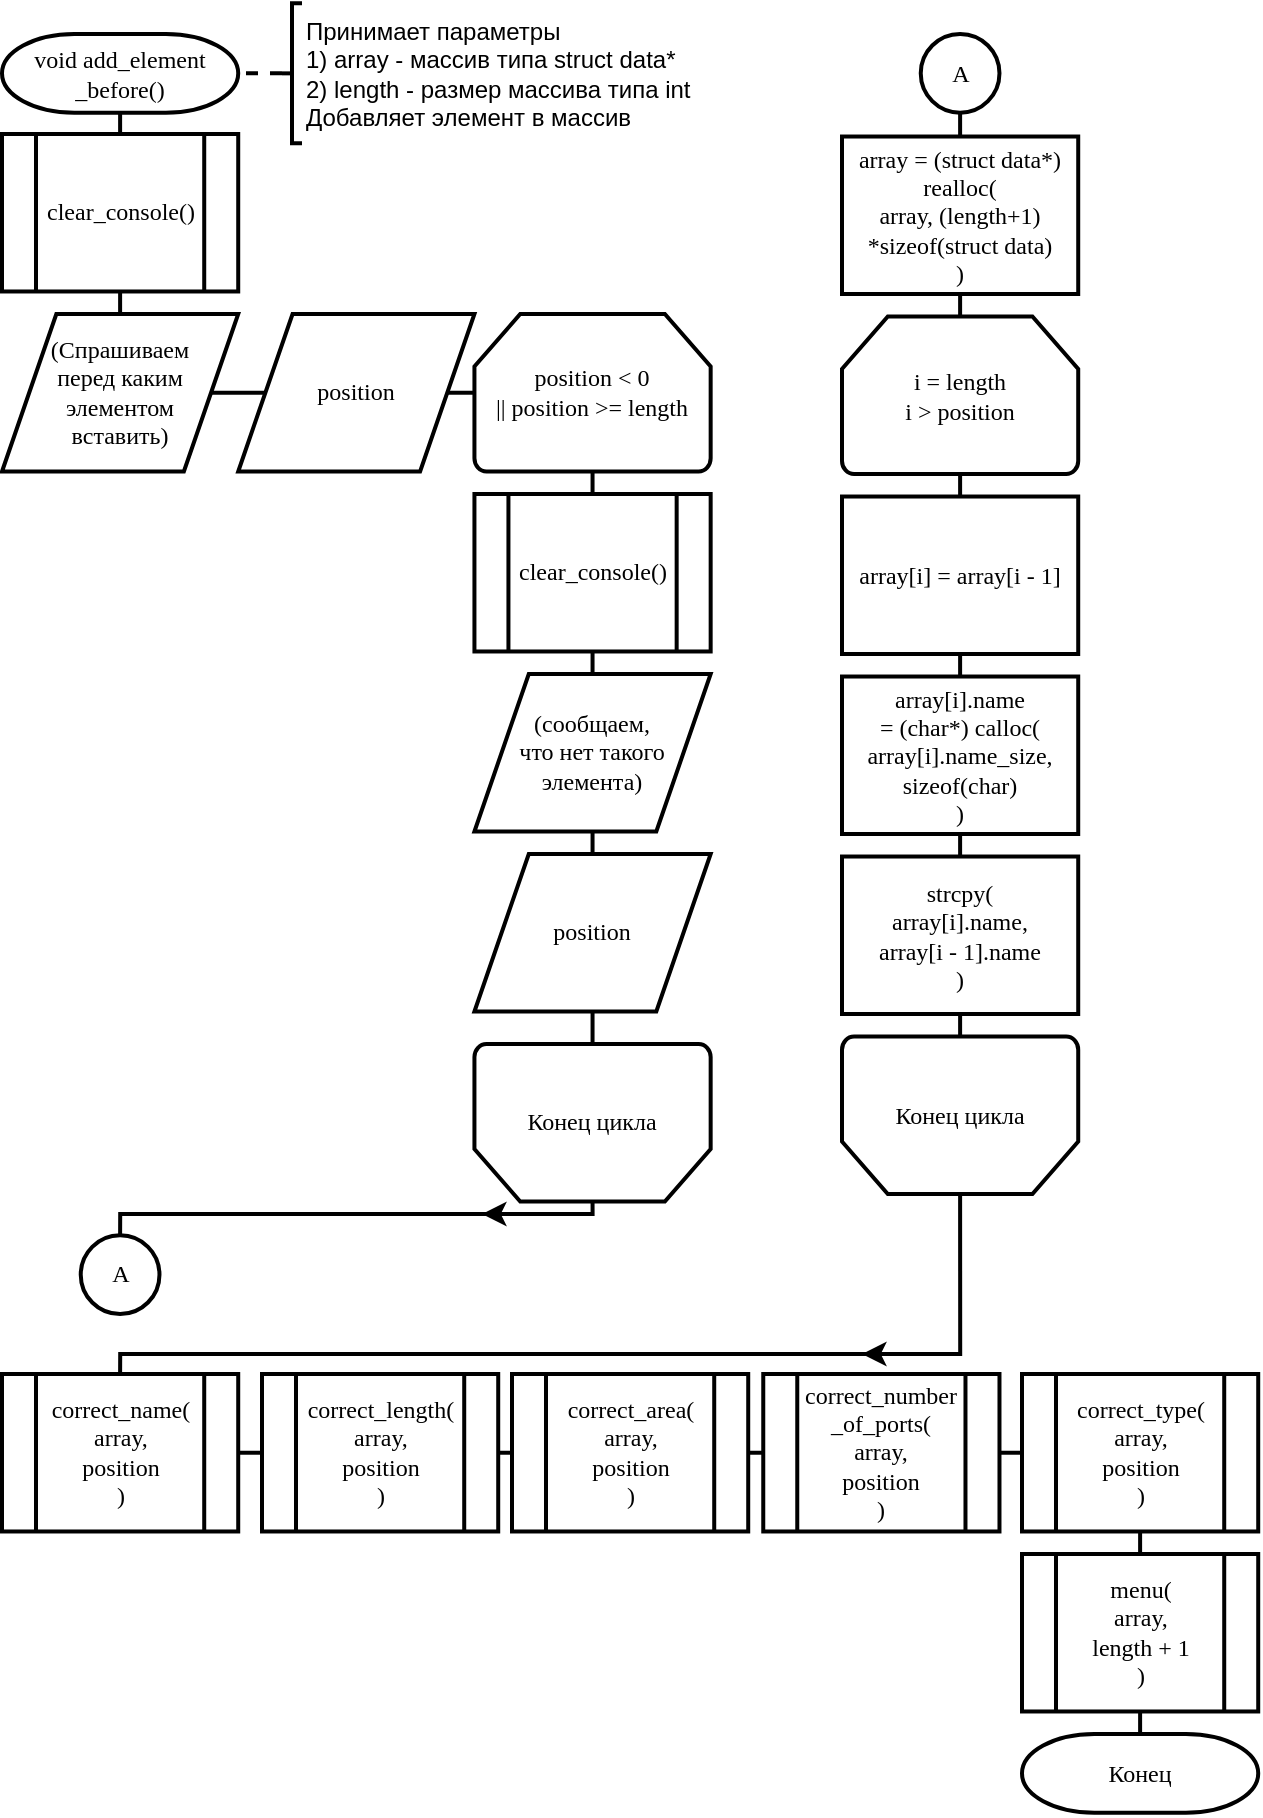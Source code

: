<mxfile version="13.0.3" type="device"><diagram id="2bG9vWspz8Ur6AId6F5W" name="Страница 1"><mxGraphModel dx="710" dy="412" grid="1" gridSize="10" guides="1" tooltips="1" connect="1" arrows="1" fold="1" page="1" pageScale="1" pageWidth="827" pageHeight="1169" math="0" shadow="0"><root><mxCell id="0"/><mxCell id="1" parent="0"/><mxCell id="Gahux410hYsi32GCuwhT-17" style="edgeStyle=orthogonalEdgeStyle;rounded=0;orthogonalLoop=1;jettySize=auto;html=1;exitX=0.5;exitY=1;exitDx=0;exitDy=0;exitPerimeter=0;entryX=0.5;entryY=0;entryDx=0;entryDy=0;endArrow=none;endFill=0;strokeWidth=2;" edge="1" parent="1" source="Gahux410hYsi32GCuwhT-1" target="Gahux410hYsi32GCuwhT-2"><mxGeometry relative="1" as="geometry"/></mxCell><mxCell id="Gahux410hYsi32GCuwhT-1" value="void add_element&lt;br&gt;_before()" style="strokeWidth=2;html=1;shape=mxgraph.flowchart.terminator;whiteSpace=wrap;rounded=0;fontFamily=Times New Roman;" vertex="1" parent="1"><mxGeometry x="40" y="40" width="118.11" height="39.37" as="geometry"/></mxCell><mxCell id="Gahux410hYsi32GCuwhT-18" style="edgeStyle=orthogonalEdgeStyle;rounded=0;orthogonalLoop=1;jettySize=auto;html=1;exitX=0.5;exitY=1;exitDx=0;exitDy=0;entryX=0.5;entryY=0;entryDx=0;entryDy=0;endArrow=none;endFill=0;strokeWidth=2;" edge="1" parent="1" source="Gahux410hYsi32GCuwhT-2" target="Gahux410hYsi32GCuwhT-3"><mxGeometry relative="1" as="geometry"/></mxCell><mxCell id="Gahux410hYsi32GCuwhT-2" value="clear_console()" style="verticalLabelPosition=middle;verticalAlign=middle;html=1;shape=process;whiteSpace=wrap;rounded=0;size=0.14;arcSize=6;strokeWidth=2;fontFamily=Times New Roman;labelPosition=center;align=center;" vertex="1" parent="1"><mxGeometry x="40" y="90" width="118.11" height="78.74" as="geometry"/></mxCell><mxCell id="Gahux410hYsi32GCuwhT-19" style="edgeStyle=orthogonalEdgeStyle;rounded=0;orthogonalLoop=1;jettySize=auto;html=1;exitX=1;exitY=0.5;exitDx=0;exitDy=0;entryX=0;entryY=0.5;entryDx=0;entryDy=0;endArrow=none;endFill=0;strokeWidth=2;" edge="1" parent="1" source="Gahux410hYsi32GCuwhT-3" target="Gahux410hYsi32GCuwhT-4"><mxGeometry relative="1" as="geometry"/></mxCell><mxCell id="Gahux410hYsi32GCuwhT-3" value="(Спрашиваем&lt;br&gt;перед каким элементом&lt;br&gt;вставить)" style="shape=parallelogram;html=1;strokeWidth=2;perimeter=parallelogramPerimeter;whiteSpace=wrap;rounded=0;arcSize=12;size=0.23;fontFamily=Times New Roman;" vertex="1" parent="1"><mxGeometry x="40" y="180" width="118.11" height="78.74" as="geometry"/></mxCell><mxCell id="Gahux410hYsi32GCuwhT-4" value="position" style="shape=parallelogram;html=1;strokeWidth=2;perimeter=parallelogramPerimeter;whiteSpace=wrap;rounded=0;arcSize=12;size=0.23;fontFamily=Times New Roman;" vertex="1" parent="1"><mxGeometry x="158.11" y="180" width="118.11" height="78.74" as="geometry"/></mxCell><mxCell id="Gahux410hYsi32GCuwhT-21" style="edgeStyle=orthogonalEdgeStyle;rounded=0;orthogonalLoop=1;jettySize=auto;html=1;exitX=0;exitY=0.5;exitDx=0;exitDy=0;exitPerimeter=0;entryX=1;entryY=0.5;entryDx=0;entryDy=0;endArrow=none;endFill=0;strokeWidth=2;" edge="1" parent="1" source="Gahux410hYsi32GCuwhT-5" target="Gahux410hYsi32GCuwhT-4"><mxGeometry relative="1" as="geometry"/></mxCell><mxCell id="Gahux410hYsi32GCuwhT-22" style="edgeStyle=orthogonalEdgeStyle;rounded=0;orthogonalLoop=1;jettySize=auto;html=1;exitX=0.5;exitY=1;exitDx=0;exitDy=0;exitPerimeter=0;entryX=0.5;entryY=0;entryDx=0;entryDy=0;endArrow=none;endFill=0;strokeWidth=2;" edge="1" parent="1" source="Gahux410hYsi32GCuwhT-5" target="Gahux410hYsi32GCuwhT-6"><mxGeometry relative="1" as="geometry"/></mxCell><mxCell id="Gahux410hYsi32GCuwhT-5" value="position &amp;lt; 0&lt;br&gt;|| position &amp;gt;= length" style="strokeWidth=2;html=1;shape=mxgraph.flowchart.loop_limit;whiteSpace=wrap;rounded=0;fontFamily=Times New Roman;" vertex="1" parent="1"><mxGeometry x="276.22" y="180" width="118.11" height="78.74" as="geometry"/></mxCell><mxCell id="Gahux410hYsi32GCuwhT-23" style="edgeStyle=orthogonalEdgeStyle;rounded=0;orthogonalLoop=1;jettySize=auto;html=1;exitX=0.5;exitY=1;exitDx=0;exitDy=0;entryX=0.5;entryY=0;entryDx=0;entryDy=0;endArrow=none;endFill=0;strokeWidth=2;" edge="1" parent="1" source="Gahux410hYsi32GCuwhT-6" target="Gahux410hYsi32GCuwhT-7"><mxGeometry relative="1" as="geometry"/></mxCell><mxCell id="Gahux410hYsi32GCuwhT-6" value="clear_console()" style="verticalLabelPosition=middle;verticalAlign=middle;html=1;shape=process;whiteSpace=wrap;rounded=0;size=0.14;arcSize=6;strokeWidth=2;fontFamily=Times New Roman;labelPosition=center;align=center;" vertex="1" parent="1"><mxGeometry x="276.22" y="270" width="118.11" height="78.74" as="geometry"/></mxCell><mxCell id="Gahux410hYsi32GCuwhT-25" style="edgeStyle=orthogonalEdgeStyle;rounded=0;orthogonalLoop=1;jettySize=auto;html=1;exitX=0.5;exitY=1;exitDx=0;exitDy=0;entryX=0.5;entryY=0;entryDx=0;entryDy=0;endArrow=none;endFill=0;strokeWidth=2;" edge="1" parent="1" source="Gahux410hYsi32GCuwhT-7" target="Gahux410hYsi32GCuwhT-8"><mxGeometry relative="1" as="geometry"/></mxCell><mxCell id="Gahux410hYsi32GCuwhT-7" value="(сообщаем,&lt;br&gt;что нет такого элемента)" style="shape=parallelogram;html=1;strokeWidth=2;perimeter=parallelogramPerimeter;whiteSpace=wrap;rounded=0;arcSize=12;size=0.23;fontFamily=Times New Roman;" vertex="1" parent="1"><mxGeometry x="276.22" y="360" width="118.11" height="78.74" as="geometry"/></mxCell><mxCell id="Gahux410hYsi32GCuwhT-26" style="edgeStyle=orthogonalEdgeStyle;rounded=0;orthogonalLoop=1;jettySize=auto;html=1;exitX=0.5;exitY=1;exitDx=0;exitDy=0;entryX=0.5;entryY=1;entryDx=0;entryDy=0;entryPerimeter=0;endArrow=none;endFill=0;strokeWidth=2;" edge="1" parent="1" source="Gahux410hYsi32GCuwhT-8" target="Gahux410hYsi32GCuwhT-9"><mxGeometry relative="1" as="geometry"/></mxCell><mxCell id="Gahux410hYsi32GCuwhT-8" value="position" style="shape=parallelogram;html=1;strokeWidth=2;perimeter=parallelogramPerimeter;whiteSpace=wrap;rounded=0;arcSize=12;size=0.23;fontFamily=Times New Roman;" vertex="1" parent="1"><mxGeometry x="276.22" y="450" width="118.11" height="78.74" as="geometry"/></mxCell><mxCell id="Gahux410hYsi32GCuwhT-28" style="edgeStyle=orthogonalEdgeStyle;rounded=0;orthogonalLoop=1;jettySize=auto;html=1;exitX=0.5;exitY=0;exitDx=0;exitDy=0;exitPerimeter=0;entryX=0.5;entryY=0;entryDx=0;entryDy=0;entryPerimeter=0;endArrow=none;endFill=0;strokeWidth=2;" edge="1" parent="1" source="Gahux410hYsi32GCuwhT-9" target="Gahux410hYsi32GCuwhT-27"><mxGeometry relative="1" as="geometry"><Array as="points"><mxPoint x="335" y="630"/><mxPoint x="99" y="630"/></Array></mxGeometry></mxCell><mxCell id="Gahux410hYsi32GCuwhT-9" value="Конец цикла" style="strokeWidth=2;html=1;shape=mxgraph.flowchart.loop_limit;whiteSpace=wrap;rounded=0;fontFamily=Times New Roman;flipV=1;" vertex="1" parent="1"><mxGeometry x="276.22" y="545" width="118.11" height="78.74" as="geometry"/></mxCell><mxCell id="Gahux410hYsi32GCuwhT-31" style="edgeStyle=orthogonalEdgeStyle;rounded=0;orthogonalLoop=1;jettySize=auto;html=1;exitX=0.5;exitY=1;exitDx=0;exitDy=0;entryX=0.5;entryY=0;entryDx=0;entryDy=0;entryPerimeter=0;endArrow=none;endFill=0;strokeWidth=2;" edge="1" parent="1" source="Gahux410hYsi32GCuwhT-10" target="Gahux410hYsi32GCuwhT-11"><mxGeometry relative="1" as="geometry"/></mxCell><mxCell id="Gahux410hYsi32GCuwhT-10" value="array = (struct data*) realloc(&lt;br&gt;array, (length+1)&lt;br&gt;*sizeof(struct data)&lt;br&gt;)" style="rounded=0;whiteSpace=wrap;html=1;absoluteArcSize=1;arcSize=14;strokeWidth=2;fontFamily=Times New Roman;" vertex="1" parent="1"><mxGeometry x="460" y="91.26" width="118.11" height="78.74" as="geometry"/></mxCell><mxCell id="Gahux410hYsi32GCuwhT-32" style="edgeStyle=orthogonalEdgeStyle;rounded=0;orthogonalLoop=1;jettySize=auto;html=1;exitX=0.5;exitY=1;exitDx=0;exitDy=0;exitPerimeter=0;entryX=0.5;entryY=0;entryDx=0;entryDy=0;endArrow=none;endFill=0;strokeWidth=2;" edge="1" parent="1" source="Gahux410hYsi32GCuwhT-11" target="Gahux410hYsi32GCuwhT-12"><mxGeometry relative="1" as="geometry"/></mxCell><mxCell id="Gahux410hYsi32GCuwhT-11" value="i = length&lt;br&gt;i &amp;gt; position" style="strokeWidth=2;html=1;shape=mxgraph.flowchart.loop_limit;whiteSpace=wrap;rounded=0;fontFamily=Times New Roman;" vertex="1" parent="1"><mxGeometry x="460" y="181.26" width="118.11" height="78.74" as="geometry"/></mxCell><mxCell id="Gahux410hYsi32GCuwhT-33" style="edgeStyle=orthogonalEdgeStyle;rounded=0;orthogonalLoop=1;jettySize=auto;html=1;exitX=0.5;exitY=1;exitDx=0;exitDy=0;entryX=0.5;entryY=0;entryDx=0;entryDy=0;endArrow=none;endFill=0;strokeWidth=2;" edge="1" parent="1" source="Gahux410hYsi32GCuwhT-12" target="Gahux410hYsi32GCuwhT-13"><mxGeometry relative="1" as="geometry"/></mxCell><mxCell id="Gahux410hYsi32GCuwhT-12" value="array[i] = array[i - 1]" style="rounded=0;whiteSpace=wrap;html=1;absoluteArcSize=1;arcSize=14;strokeWidth=2;fontFamily=Times New Roman;" vertex="1" parent="1"><mxGeometry x="460" y="271.26" width="118.11" height="78.74" as="geometry"/></mxCell><mxCell id="Gahux410hYsi32GCuwhT-34" style="edgeStyle=orthogonalEdgeStyle;rounded=0;orthogonalLoop=1;jettySize=auto;html=1;exitX=0.5;exitY=1;exitDx=0;exitDy=0;entryX=0.5;entryY=0;entryDx=0;entryDy=0;endArrow=none;endFill=0;strokeWidth=2;" edge="1" parent="1" source="Gahux410hYsi32GCuwhT-13" target="Gahux410hYsi32GCuwhT-14"><mxGeometry relative="1" as="geometry"/></mxCell><mxCell id="Gahux410hYsi32GCuwhT-13" value="array[i].name&lt;br&gt;= (char*) calloc(&lt;br&gt;array[i].name_size, sizeof(char)&lt;br&gt;)" style="rounded=0;whiteSpace=wrap;html=1;absoluteArcSize=1;arcSize=14;strokeWidth=2;fontFamily=Times New Roman;" vertex="1" parent="1"><mxGeometry x="460" y="361.26" width="118.11" height="78.74" as="geometry"/></mxCell><mxCell id="Gahux410hYsi32GCuwhT-35" style="edgeStyle=orthogonalEdgeStyle;rounded=0;orthogonalLoop=1;jettySize=auto;html=1;exitX=0.5;exitY=1;exitDx=0;exitDy=0;entryX=0.5;entryY=1;entryDx=0;entryDy=0;entryPerimeter=0;endArrow=none;endFill=0;strokeWidth=2;" edge="1" parent="1" source="Gahux410hYsi32GCuwhT-14" target="Gahux410hYsi32GCuwhT-15"><mxGeometry relative="1" as="geometry"/></mxCell><mxCell id="Gahux410hYsi32GCuwhT-14" value="strcpy(&lt;br&gt;array[i].name,&lt;br&gt;array[i - 1].name&lt;br&gt;)" style="rounded=0;whiteSpace=wrap;html=1;absoluteArcSize=1;arcSize=14;strokeWidth=2;fontFamily=Times New Roman;" vertex="1" parent="1"><mxGeometry x="460" y="451.26" width="118.11" height="78.74" as="geometry"/></mxCell><mxCell id="Gahux410hYsi32GCuwhT-44" style="edgeStyle=orthogonalEdgeStyle;rounded=0;orthogonalLoop=1;jettySize=auto;html=1;exitX=0.5;exitY=0;exitDx=0;exitDy=0;exitPerimeter=0;entryX=0.5;entryY=0;entryDx=0;entryDy=0;endArrow=none;endFill=0;strokeWidth=2;" edge="1" parent="1" source="Gahux410hYsi32GCuwhT-15" target="Gahux410hYsi32GCuwhT-37"><mxGeometry relative="1" as="geometry"><Array as="points"><mxPoint x="519" y="700"/><mxPoint x="99" y="700"/></Array></mxGeometry></mxCell><mxCell id="Gahux410hYsi32GCuwhT-15" value="Конец цикла" style="strokeWidth=2;html=1;shape=mxgraph.flowchart.loop_limit;whiteSpace=wrap;rounded=0;fontFamily=Times New Roman;flipV=1;" vertex="1" parent="1"><mxGeometry x="460" y="541.26" width="118.11" height="78.74" as="geometry"/></mxCell><mxCell id="Gahux410hYsi32GCuwhT-27" value="A" style="verticalLabelPosition=middle;verticalAlign=middle;html=1;shape=mxgraph.flowchart.on-page_reference;rounded=0;strokeWidth=2;fontFamily=Times New Roman;labelPosition=center;align=center;" vertex="1" parent="1"><mxGeometry x="79.37" y="640.63" width="39.37" height="39.37" as="geometry"/></mxCell><mxCell id="Gahux410hYsi32GCuwhT-30" style="edgeStyle=orthogonalEdgeStyle;rounded=0;orthogonalLoop=1;jettySize=auto;html=1;exitX=0.5;exitY=1;exitDx=0;exitDy=0;exitPerimeter=0;entryX=0.5;entryY=0;entryDx=0;entryDy=0;endArrow=none;endFill=0;strokeWidth=2;" edge="1" parent="1" source="Gahux410hYsi32GCuwhT-29" target="Gahux410hYsi32GCuwhT-10"><mxGeometry relative="1" as="geometry"/></mxCell><mxCell id="Gahux410hYsi32GCuwhT-29" value="A" style="verticalLabelPosition=middle;verticalAlign=middle;html=1;shape=mxgraph.flowchart.on-page_reference;rounded=0;strokeWidth=2;fontFamily=Times New Roman;labelPosition=center;align=center;" vertex="1" parent="1"><mxGeometry x="499.37" y="40" width="39.37" height="39.37" as="geometry"/></mxCell><mxCell id="Gahux410hYsi32GCuwhT-45" style="edgeStyle=orthogonalEdgeStyle;rounded=0;orthogonalLoop=1;jettySize=auto;html=1;exitX=1;exitY=0.5;exitDx=0;exitDy=0;entryX=0;entryY=0.5;entryDx=0;entryDy=0;endArrow=none;endFill=0;strokeWidth=2;" edge="1" parent="1" source="Gahux410hYsi32GCuwhT-37" target="Gahux410hYsi32GCuwhT-38"><mxGeometry relative="1" as="geometry"/></mxCell><mxCell id="Gahux410hYsi32GCuwhT-37" value="correct_name(&lt;br&gt;array,&lt;br&gt;position&lt;br&gt;)" style="verticalLabelPosition=middle;verticalAlign=middle;html=1;shape=process;whiteSpace=wrap;rounded=0;size=0.14;arcSize=6;strokeWidth=2;fontFamily=Times New Roman;labelPosition=center;align=center;" vertex="1" parent="1"><mxGeometry x="40" y="710" width="118.11" height="78.74" as="geometry"/></mxCell><mxCell id="Gahux410hYsi32GCuwhT-46" style="edgeStyle=orthogonalEdgeStyle;rounded=0;orthogonalLoop=1;jettySize=auto;html=1;exitX=1;exitY=0.5;exitDx=0;exitDy=0;entryX=0;entryY=0.5;entryDx=0;entryDy=0;endArrow=none;endFill=0;strokeWidth=2;" edge="1" parent="1" source="Gahux410hYsi32GCuwhT-38" target="Gahux410hYsi32GCuwhT-39"><mxGeometry relative="1" as="geometry"/></mxCell><mxCell id="Gahux410hYsi32GCuwhT-38" value="correct_length(&lt;br&gt;array,&lt;br&gt;position&lt;br&gt;)" style="verticalLabelPosition=middle;verticalAlign=middle;html=1;shape=process;whiteSpace=wrap;rounded=0;size=0.14;arcSize=6;strokeWidth=2;fontFamily=Times New Roman;labelPosition=center;align=center;" vertex="1" parent="1"><mxGeometry x="170" y="710" width="118.11" height="78.74" as="geometry"/></mxCell><mxCell id="Gahux410hYsi32GCuwhT-47" style="edgeStyle=orthogonalEdgeStyle;rounded=0;orthogonalLoop=1;jettySize=auto;html=1;exitX=1;exitY=0.5;exitDx=0;exitDy=0;entryX=0;entryY=0.5;entryDx=0;entryDy=0;endArrow=none;endFill=0;strokeWidth=2;" edge="1" parent="1" source="Gahux410hYsi32GCuwhT-39" target="Gahux410hYsi32GCuwhT-40"><mxGeometry relative="1" as="geometry"/></mxCell><mxCell id="Gahux410hYsi32GCuwhT-39" value="correct_area(&lt;br&gt;array,&lt;br&gt;position&lt;br&gt;)" style="verticalLabelPosition=middle;verticalAlign=middle;html=1;shape=process;whiteSpace=wrap;rounded=0;size=0.14;arcSize=6;strokeWidth=2;fontFamily=Times New Roman;labelPosition=center;align=center;" vertex="1" parent="1"><mxGeometry x="295" y="710" width="118.11" height="78.74" as="geometry"/></mxCell><mxCell id="Gahux410hYsi32GCuwhT-48" style="edgeStyle=orthogonalEdgeStyle;rounded=0;orthogonalLoop=1;jettySize=auto;html=1;exitX=1;exitY=0.5;exitDx=0;exitDy=0;entryX=0;entryY=0.5;entryDx=0;entryDy=0;endArrow=none;endFill=0;strokeWidth=2;" edge="1" parent="1" source="Gahux410hYsi32GCuwhT-40" target="Gahux410hYsi32GCuwhT-41"><mxGeometry relative="1" as="geometry"/></mxCell><mxCell id="Gahux410hYsi32GCuwhT-40" value="correct_number&lt;br&gt;_of_ports(&lt;br&gt;array,&lt;br&gt;position&lt;br&gt;)" style="verticalLabelPosition=middle;verticalAlign=middle;html=1;shape=process;whiteSpace=wrap;rounded=0;size=0.14;arcSize=6;strokeWidth=2;fontFamily=Times New Roman;labelPosition=center;align=center;" vertex="1" parent="1"><mxGeometry x="420.63" y="710" width="118.11" height="78.74" as="geometry"/></mxCell><mxCell id="Gahux410hYsi32GCuwhT-49" style="edgeStyle=orthogonalEdgeStyle;rounded=0;orthogonalLoop=1;jettySize=auto;html=1;exitX=0.5;exitY=1;exitDx=0;exitDy=0;entryX=0.5;entryY=0;entryDx=0;entryDy=0;endArrow=none;endFill=0;strokeWidth=2;" edge="1" parent="1" source="Gahux410hYsi32GCuwhT-41" target="Gahux410hYsi32GCuwhT-42"><mxGeometry relative="1" as="geometry"/></mxCell><mxCell id="Gahux410hYsi32GCuwhT-41" value="correct_type(&lt;br&gt;array,&lt;br&gt;position&lt;br&gt;)" style="verticalLabelPosition=middle;verticalAlign=middle;html=1;shape=process;whiteSpace=wrap;rounded=0;size=0.14;arcSize=6;strokeWidth=2;fontFamily=Times New Roman;labelPosition=center;align=center;" vertex="1" parent="1"><mxGeometry x="550" y="710" width="118.11" height="78.74" as="geometry"/></mxCell><mxCell id="Gahux410hYsi32GCuwhT-50" style="edgeStyle=orthogonalEdgeStyle;rounded=0;orthogonalLoop=1;jettySize=auto;html=1;exitX=0.5;exitY=1;exitDx=0;exitDy=0;entryX=0.5;entryY=0;entryDx=0;entryDy=0;entryPerimeter=0;endArrow=none;endFill=0;strokeWidth=2;" edge="1" parent="1" source="Gahux410hYsi32GCuwhT-42" target="Gahux410hYsi32GCuwhT-43"><mxGeometry relative="1" as="geometry"/></mxCell><mxCell id="Gahux410hYsi32GCuwhT-42" value="menu(&lt;br&gt;array,&lt;br&gt;length + 1&lt;br&gt;)" style="verticalLabelPosition=middle;verticalAlign=middle;html=1;shape=process;whiteSpace=wrap;rounded=0;size=0.14;arcSize=6;strokeWidth=2;fontFamily=Times New Roman;labelPosition=center;align=center;" vertex="1" parent="1"><mxGeometry x="550" y="800" width="118.11" height="78.74" as="geometry"/></mxCell><mxCell id="Gahux410hYsi32GCuwhT-43" value="Конец" style="strokeWidth=2;html=1;shape=mxgraph.flowchart.terminator;whiteSpace=wrap;rounded=0;fontFamily=Times New Roman;" vertex="1" parent="1"><mxGeometry x="550" y="890" width="118.11" height="39.37" as="geometry"/></mxCell><mxCell id="Gahux410hYsi32GCuwhT-51" value="" style="endArrow=classic;html=1;strokeWidth=2;" edge="1" parent="1"><mxGeometry width="50" height="50" relative="1" as="geometry"><mxPoint x="510" y="700" as="sourcePoint"/><mxPoint x="470" y="700" as="targetPoint"/></mxGeometry></mxCell><mxCell id="Gahux410hYsi32GCuwhT-52" value="" style="endArrow=classic;html=1;strokeWidth=2;" edge="1" parent="1"><mxGeometry width="50" height="50" relative="1" as="geometry"><mxPoint x="320" y="630" as="sourcePoint"/><mxPoint x="280" y="630" as="targetPoint"/></mxGeometry></mxCell><mxCell id="Gahux410hYsi32GCuwhT-58" style="edgeStyle=orthogonalEdgeStyle;rounded=0;orthogonalLoop=1;jettySize=auto;html=1;exitX=0;exitY=0.5;exitDx=0;exitDy=0;exitPerimeter=0;entryX=1;entryY=0.5;entryDx=0;entryDy=0;entryPerimeter=0;endArrow=none;endFill=0;strokeWidth=2;dashed=1;" edge="1" parent="1" source="Gahux410hYsi32GCuwhT-53" target="Gahux410hYsi32GCuwhT-1"><mxGeometry relative="1" as="geometry"/></mxCell><mxCell id="Gahux410hYsi32GCuwhT-53" value="Принимает параметры&lt;br&gt;1) array - массив типа struct data*&lt;br&gt;2) length - размер массива типа int&lt;br&gt;Добавляет элемент в массив" style="strokeWidth=2;html=1;shape=mxgraph.flowchart.annotation_2;align=left;labelPosition=right;pointerEvents=1;" vertex="1" parent="1"><mxGeometry x="180" y="24.68" width="10" height="70" as="geometry"/></mxCell></root></mxGraphModel></diagram></mxfile>
